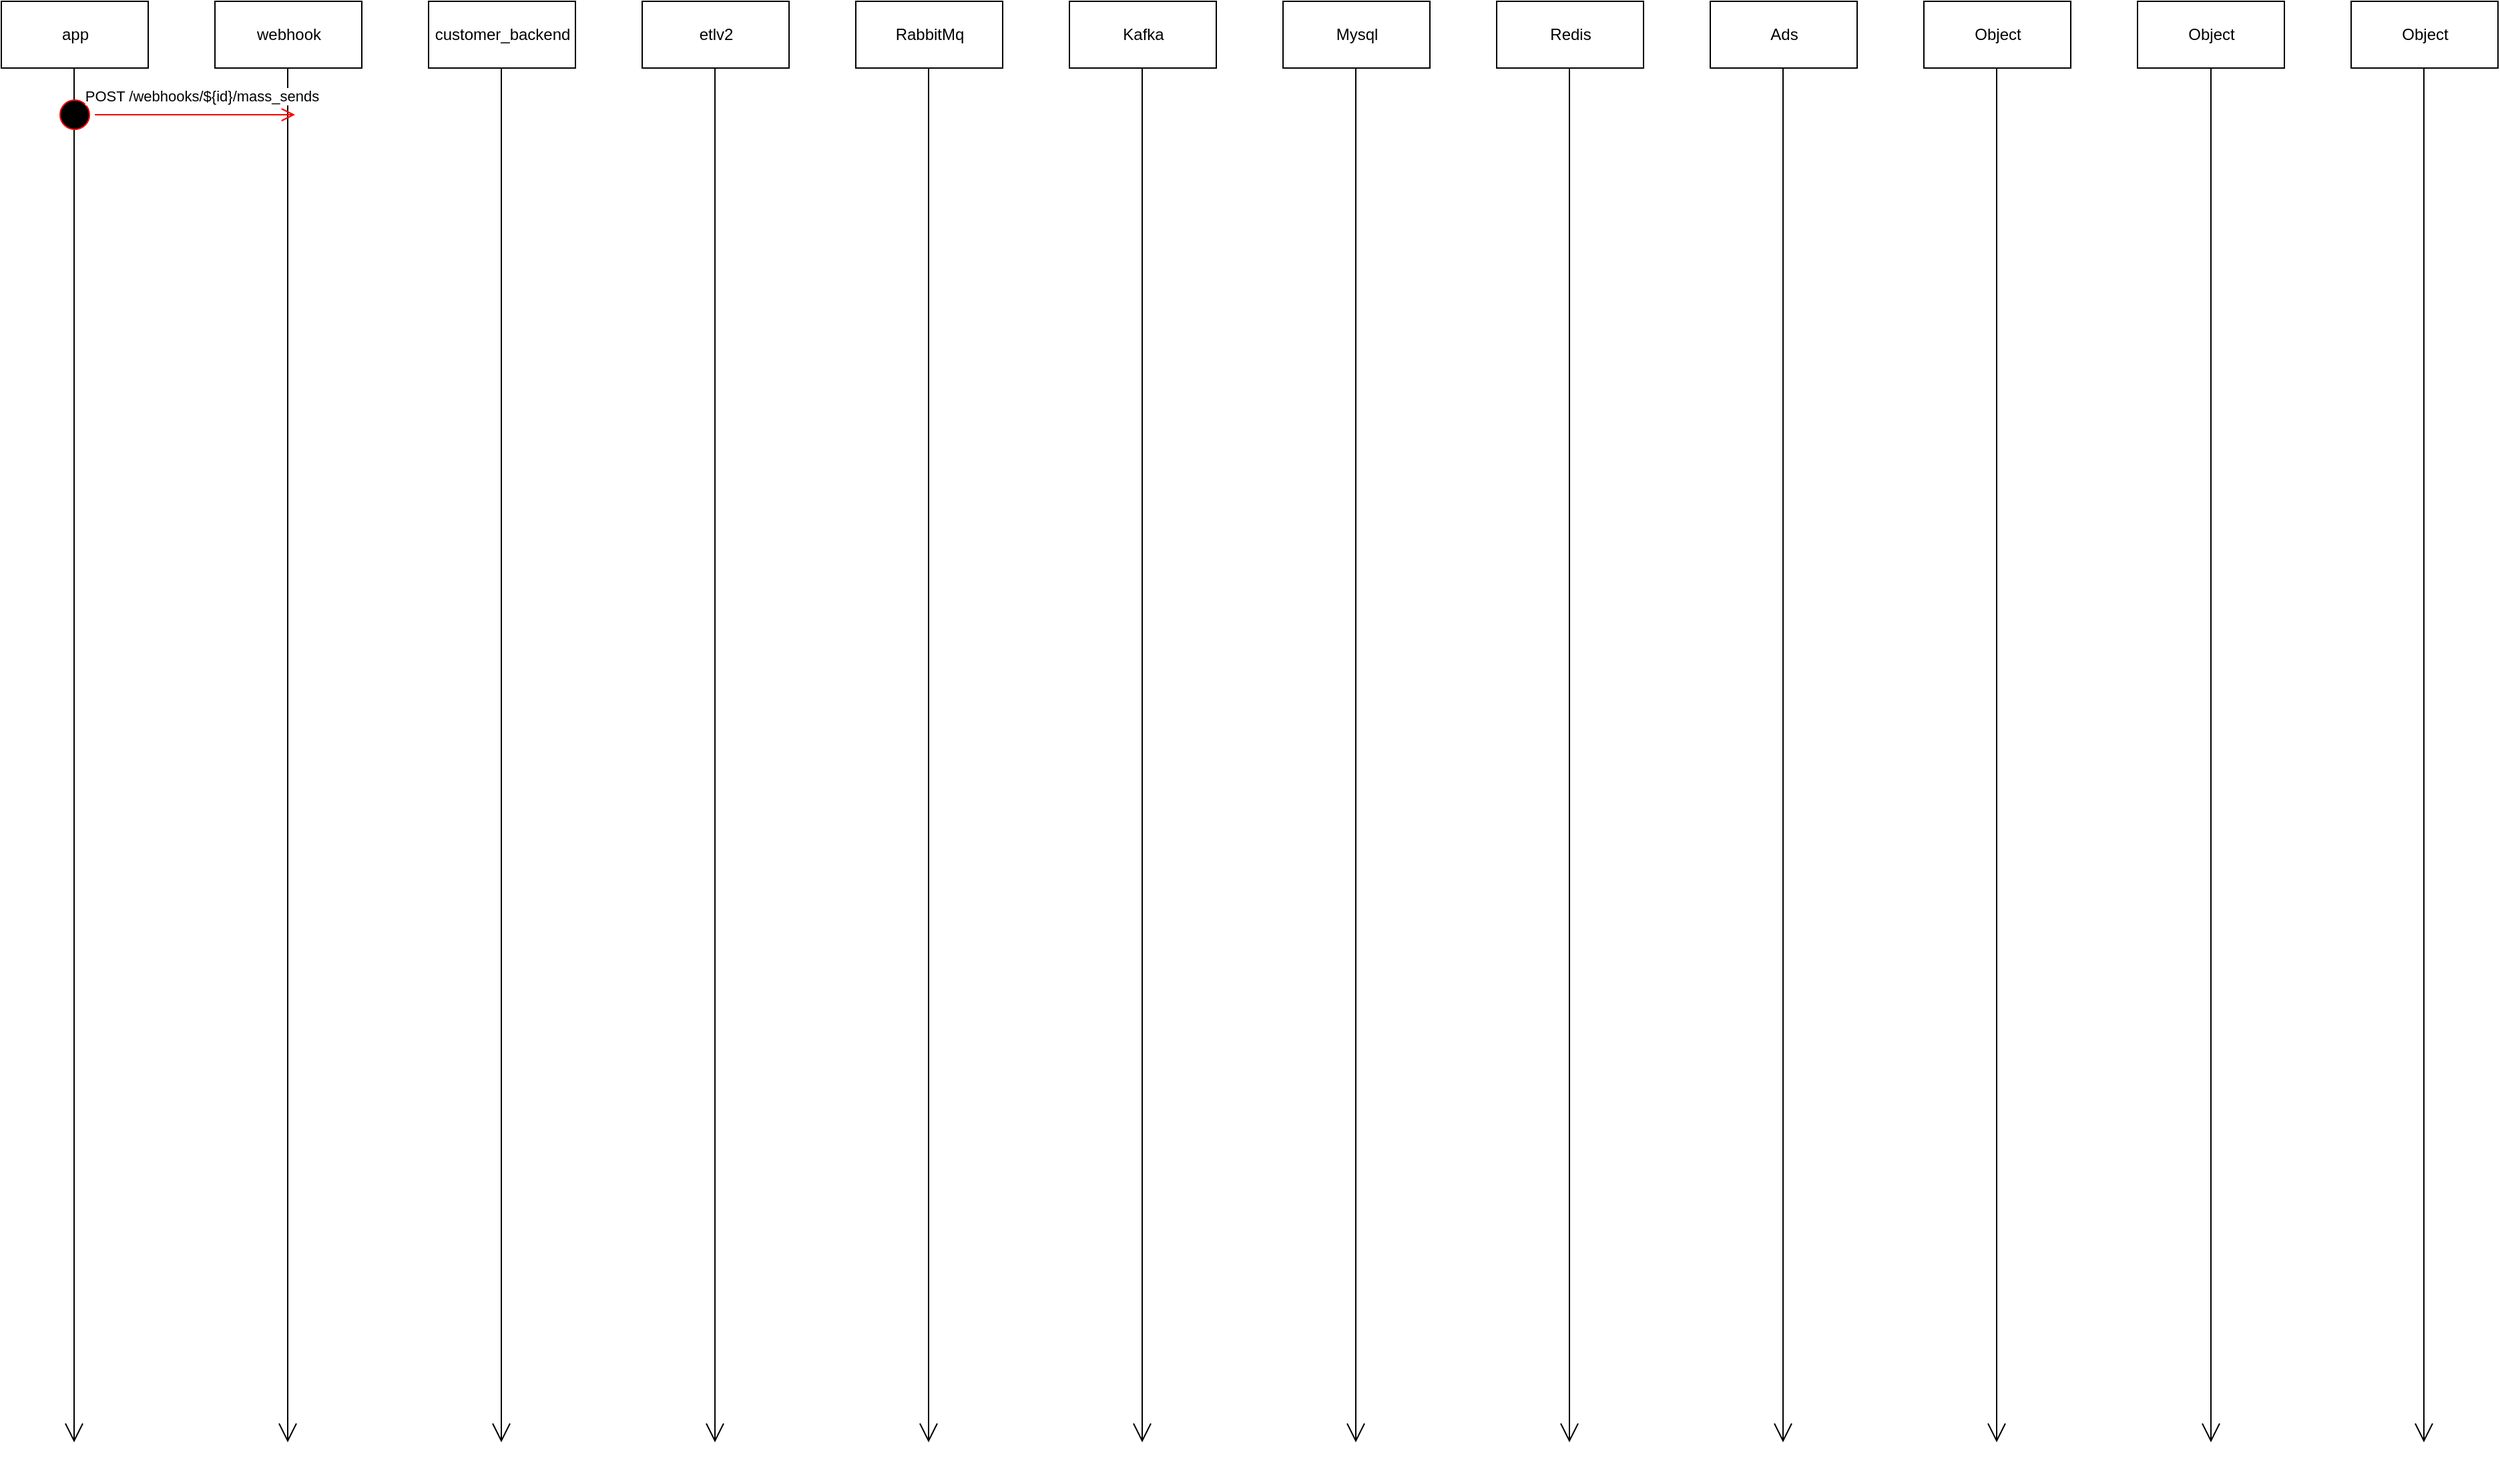 <mxfile version="10.7.5" type="github"><diagram id="jZxpsx9qzinI9NwO2wgO" name="Page-1"><mxGraphModel dx="855" dy="461" grid="1" gridSize="10" guides="1" tooltips="1" connect="1" arrows="1" fold="1" page="1" pageScale="1" pageWidth="827" pageHeight="1169" math="0" shadow="0"><root><mxCell id="0"/><mxCell id="1" parent="0"/><mxCell id="Wi5r_eZwRhoQPLfoMXNc-2" value="app" style="html=1;" parent="1" vertex="1"><mxGeometry x="40" y="40" width="110" height="50" as="geometry"/></mxCell><mxCell id="Wi5r_eZwRhoQPLfoMXNc-12" value="" style="endArrow=open;endFill=1;endSize=12;html=1;" parent="1" edge="1"><mxGeometry width="160" relative="1" as="geometry"><mxPoint x="94.5" y="90" as="sourcePoint"/><mxPoint x="94.5" y="1120" as="targetPoint"/></mxGeometry></mxCell><mxCell id="Wi5r_eZwRhoQPLfoMXNc-14" value="webhook" style="html=1;" parent="1" vertex="1"><mxGeometry x="200" y="40" width="110" height="50" as="geometry"/></mxCell><mxCell id="Wi5r_eZwRhoQPLfoMXNc-15" value="" style="endArrow=open;endFill=1;endSize=12;html=1;" parent="1" edge="1"><mxGeometry width="160" relative="1" as="geometry"><mxPoint x="254.5" y="90" as="sourcePoint"/><mxPoint x="254.5" y="1120" as="targetPoint"/></mxGeometry></mxCell><mxCell id="Wi5r_eZwRhoQPLfoMXNc-16" value="customer_backend" style="html=1;" parent="1" vertex="1"><mxGeometry x="360" y="40" width="110" height="50" as="geometry"/></mxCell><mxCell id="Wi5r_eZwRhoQPLfoMXNc-17" value="" style="endArrow=open;endFill=1;endSize=12;html=1;" parent="1" edge="1"><mxGeometry width="160" relative="1" as="geometry"><mxPoint x="414.5" y="90" as="sourcePoint"/><mxPoint x="414.5" y="1120" as="targetPoint"/></mxGeometry></mxCell><mxCell id="Wi5r_eZwRhoQPLfoMXNc-18" value="Ads" style="html=1;" parent="1" vertex="1"><mxGeometry x="1320" y="40" width="110" height="50" as="geometry"/></mxCell><mxCell id="Wi5r_eZwRhoQPLfoMXNc-19" value="" style="endArrow=open;endFill=1;endSize=12;html=1;" parent="1" edge="1"><mxGeometry width="160" relative="1" as="geometry"><mxPoint x="1374.5" y="90" as="sourcePoint"/><mxPoint x="1374.5" y="1120" as="targetPoint"/></mxGeometry></mxCell><mxCell id="Wi5r_eZwRhoQPLfoMXNc-21" value="Redis" style="html=1;" parent="1" vertex="1"><mxGeometry x="1160" y="40" width="110" height="50" as="geometry"/></mxCell><mxCell id="Wi5r_eZwRhoQPLfoMXNc-22" value="" style="endArrow=open;endFill=1;endSize=12;html=1;" parent="1" edge="1"><mxGeometry width="160" relative="1" as="geometry"><mxPoint x="1214.5" y="90" as="sourcePoint"/><mxPoint x="1214.5" y="1120" as="targetPoint"/></mxGeometry></mxCell><mxCell id="Wi5r_eZwRhoQPLfoMXNc-23" value="Object" style="html=1;" parent="1" vertex="1"><mxGeometry x="1800" y="40" width="110" height="50" as="geometry"/></mxCell><mxCell id="Wi5r_eZwRhoQPLfoMXNc-24" value="" style="endArrow=open;endFill=1;endSize=12;html=1;" parent="1" edge="1"><mxGeometry width="160" relative="1" as="geometry"><mxPoint x="1854.5" y="90" as="sourcePoint"/><mxPoint x="1854.5" y="1120" as="targetPoint"/></mxGeometry></mxCell><mxCell id="Wi5r_eZwRhoQPLfoMXNc-25" value="Mysql" style="html=1;" parent="1" vertex="1"><mxGeometry x="1000" y="40" width="110" height="50" as="geometry"/></mxCell><mxCell id="Wi5r_eZwRhoQPLfoMXNc-26" value="" style="endArrow=open;endFill=1;endSize=12;html=1;" parent="1" edge="1"><mxGeometry width="160" relative="1" as="geometry"><mxPoint x="1054.5" y="90" as="sourcePoint"/><mxPoint x="1054.5" y="1120" as="targetPoint"/></mxGeometry></mxCell><mxCell id="Wi5r_eZwRhoQPLfoMXNc-27" value="Object" style="html=1;" parent="1" vertex="1"><mxGeometry x="1640" y="40" width="110" height="50" as="geometry"/></mxCell><mxCell id="Wi5r_eZwRhoQPLfoMXNc-28" value="" style="endArrow=open;endFill=1;endSize=12;html=1;" parent="1" edge="1"><mxGeometry width="160" relative="1" as="geometry"><mxPoint x="1695" y="90" as="sourcePoint"/><mxPoint x="1695" y="1120" as="targetPoint"/></mxGeometry></mxCell><mxCell id="Wi5r_eZwRhoQPLfoMXNc-29" value="Kafka" style="html=1;" parent="1" vertex="1"><mxGeometry x="840" y="40" width="110" height="50" as="geometry"/></mxCell><mxCell id="Wi5r_eZwRhoQPLfoMXNc-30" value="" style="endArrow=open;endFill=1;endSize=12;html=1;" parent="1" edge="1"><mxGeometry width="160" relative="1" as="geometry"><mxPoint x="894.5" y="90" as="sourcePoint"/><mxPoint x="894.5" y="1120" as="targetPoint"/></mxGeometry></mxCell><mxCell id="Wi5r_eZwRhoQPLfoMXNc-31" value="RabbitMq" style="html=1;" parent="1" vertex="1"><mxGeometry x="680" y="40" width="110" height="50" as="geometry"/></mxCell><mxCell id="Wi5r_eZwRhoQPLfoMXNc-32" value="" style="endArrow=open;endFill=1;endSize=12;html=1;" parent="1" edge="1"><mxGeometry width="160" relative="1" as="geometry"><mxPoint x="734.5" y="90" as="sourcePoint"/><mxPoint x="734.5" y="1120" as="targetPoint"/></mxGeometry></mxCell><mxCell id="Wi5r_eZwRhoQPLfoMXNc-33" value="etlv2" style="html=1;" parent="1" vertex="1"><mxGeometry x="520" y="40" width="110" height="50" as="geometry"/></mxCell><mxCell id="Wi5r_eZwRhoQPLfoMXNc-34" value="" style="endArrow=open;endFill=1;endSize=12;html=1;" parent="1" edge="1"><mxGeometry width="160" relative="1" as="geometry"><mxPoint x="574.5" y="90" as="sourcePoint"/><mxPoint x="574.5" y="1120" as="targetPoint"/></mxGeometry></mxCell><mxCell id="Wi5r_eZwRhoQPLfoMXNc-35" value="Object" style="html=1;" parent="1" vertex="1"><mxGeometry x="1480" y="40" width="110" height="50" as="geometry"/></mxCell><mxCell id="Wi5r_eZwRhoQPLfoMXNc-36" value="" style="endArrow=open;endFill=1;endSize=12;html=1;" parent="1" edge="1"><mxGeometry width="160" relative="1" as="geometry"><mxPoint x="1534.5" y="90" as="sourcePoint"/><mxPoint x="1534.5" y="1120" as="targetPoint"/></mxGeometry></mxCell><mxCell id="ds5qbPQTbc52qQf0HR4W-1" value="" style="ellipse;html=1;shape=startState;fillColor=#000000;strokeColor=#ff0000;" vertex="1" parent="1"><mxGeometry x="80" y="110" width="30" height="30" as="geometry"/></mxCell><mxCell id="ds5qbPQTbc52qQf0HR4W-2" value="&lt;span&gt;POST /webhooks/${id}/mass_sends&lt;/span&gt;" style="edgeStyle=orthogonalEdgeStyle;html=1;verticalAlign=bottom;endArrow=open;endSize=8;strokeColor=#ff0000;" edge="1" source="ds5qbPQTbc52qQf0HR4W-1" parent="1"><mxGeometry x="0.067" y="5" relative="1" as="geometry"><mxPoint x="260" y="125" as="targetPoint"/><mxPoint as="offset"/></mxGeometry></mxCell></root></mxGraphModel></diagram></mxfile>